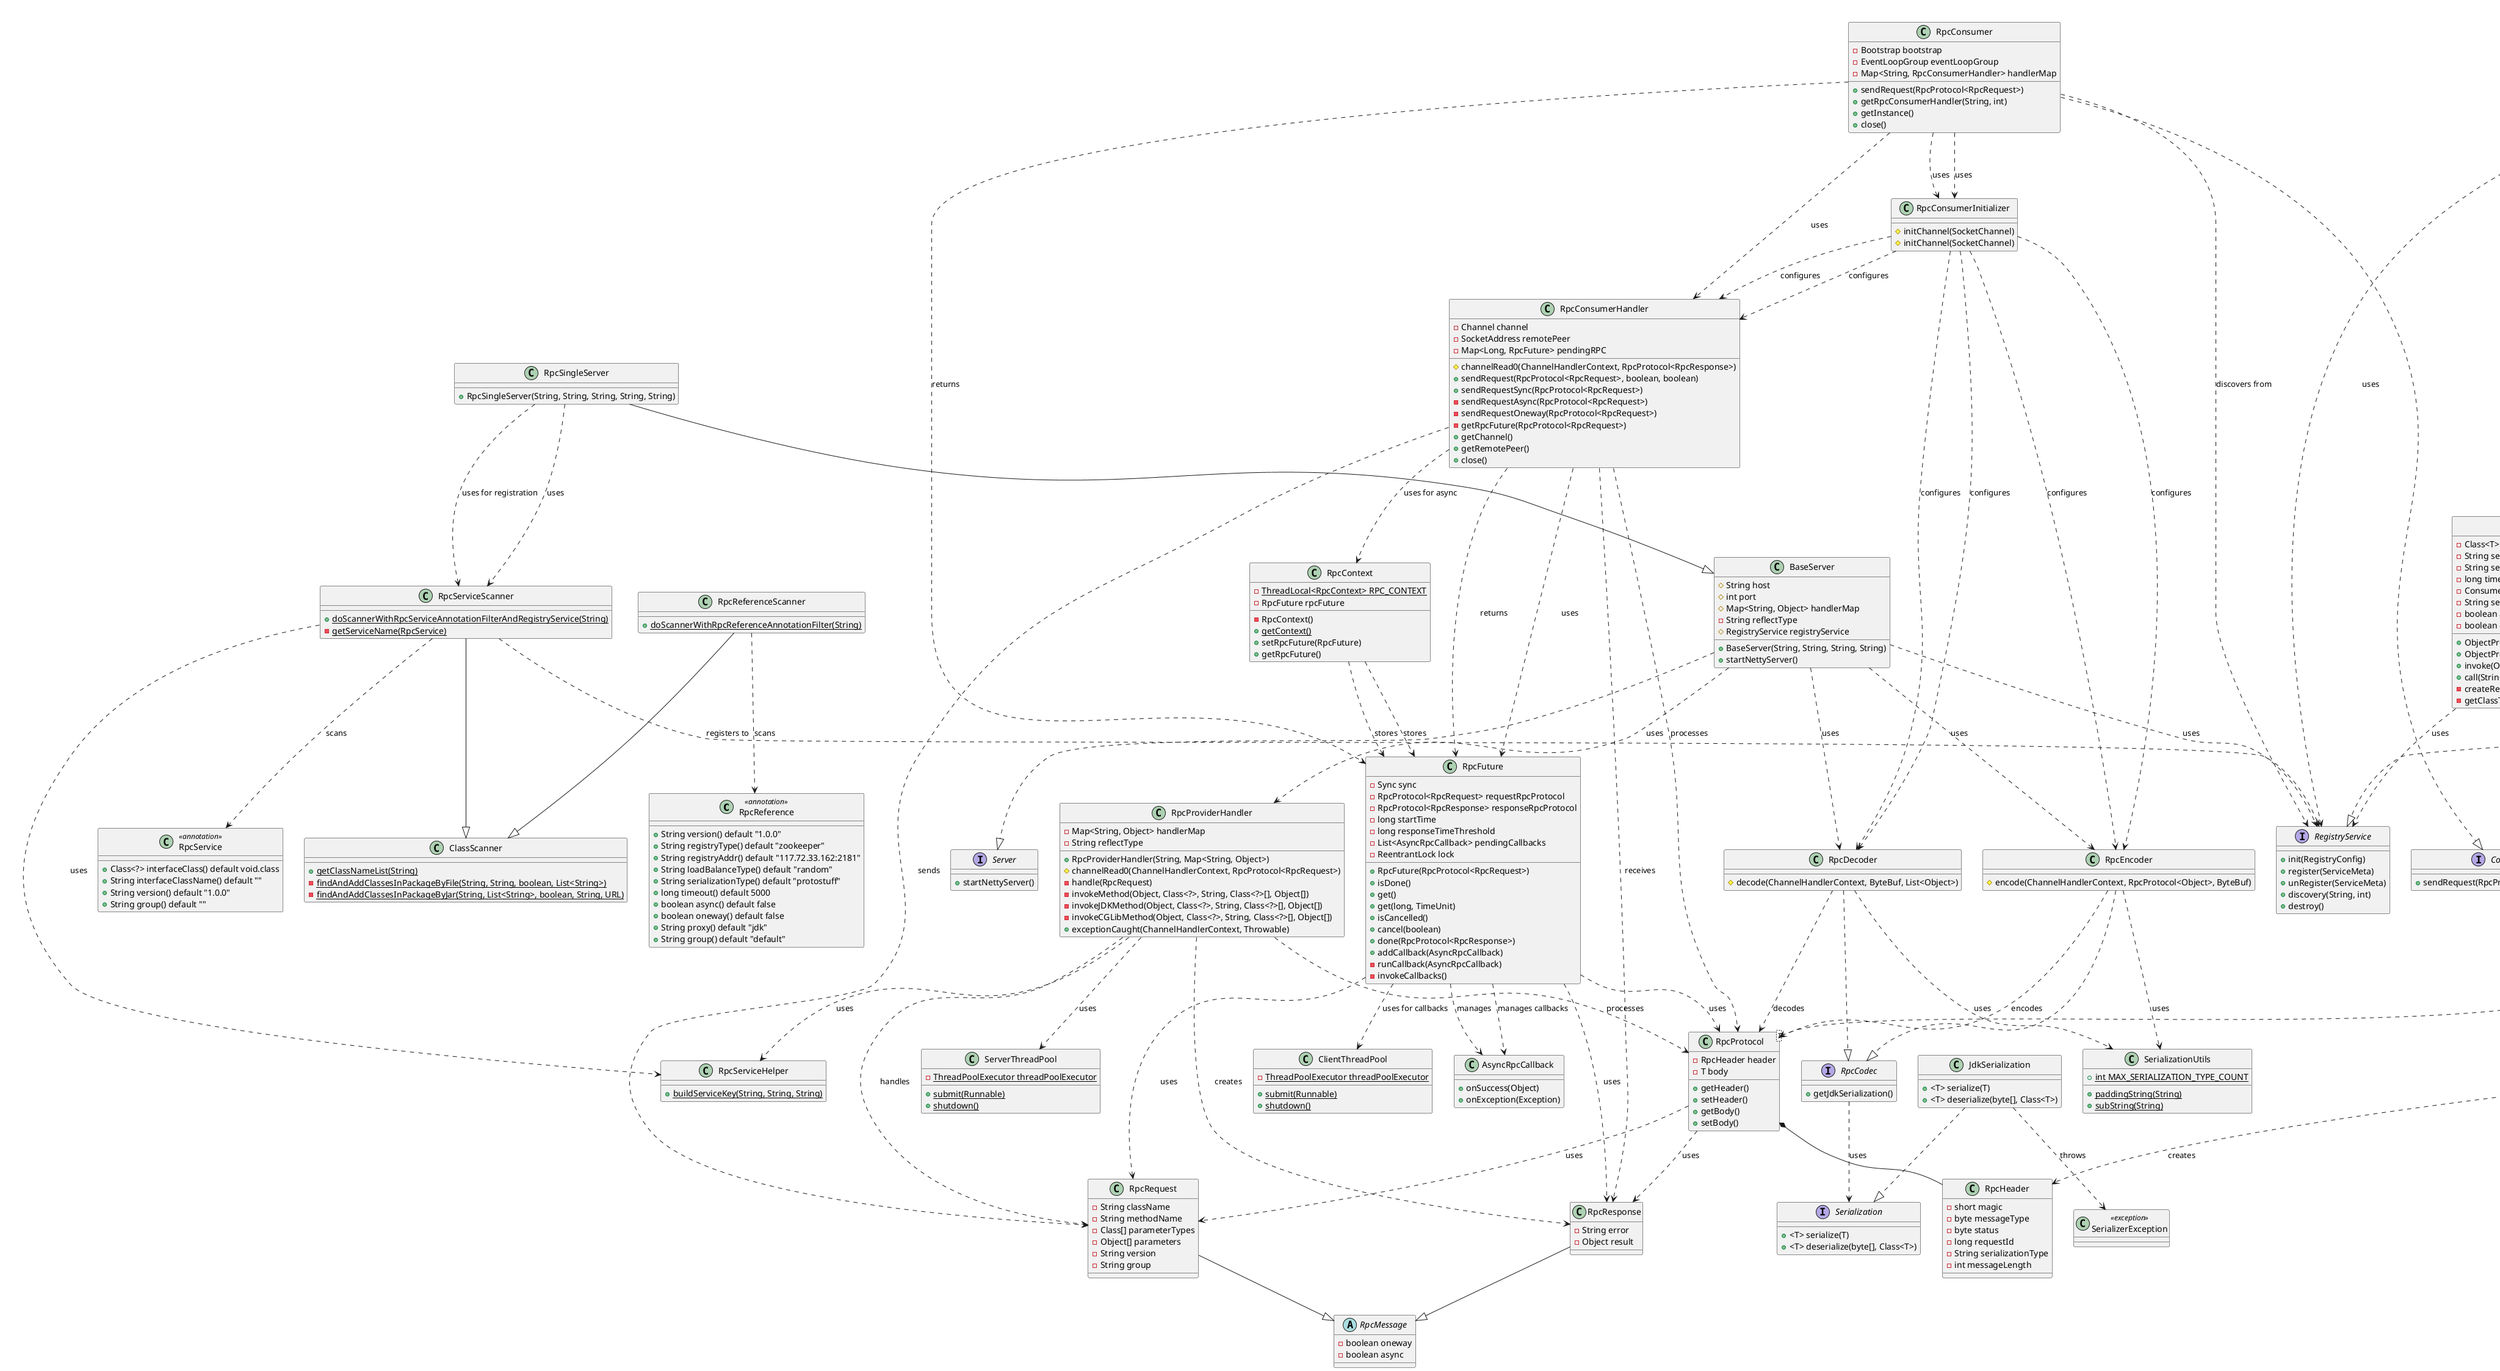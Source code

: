 @startuml
' 注解模块
class RpcReference <<annotation>> {
  +String version() default "1.0.0"
  +String registryType() default "zookeeper"
  +String registryAddr() default "117.72.33.162:2181"
  +String loadBalanceType() default "random"
  +String serializationType() default "protostuff"
  +long timeout() default 5000
  +boolean async() default false
  +boolean oneway() default false
  +String proxy() default "jdk"
  +String group() default "default"
}

class RpcService <<annotation>> {
  +Class<?> interfaceClass() default void.class
  +String interfaceClassName() default ""
  +String version() default "1.0.0"
  +String group() default ""
}

' 协议模块
class "RpcProtocol<T>" as RpcProtocol {
  -RpcHeader header
  -T body
  +getHeader()
  +setHeader()
  +getBody()
  +setBody()
}

class RpcHeader {
  -short magic
  -byte messageType
  -byte status
  -long requestId
  -String serializationType
  -int messageLength
}

abstract class RpcMessage {
  -boolean oneway
  -boolean async
}

class RpcRequest {
  -String className
  -String methodName
  -Class[] parameterTypes
  -Object[] parameters
  -String version
  -String group
}

class RpcResponse {
  -String error
  -Object result
}

class RpcHeaderFactory {
  +{static} getRequestHeader(String)
}

' 枚举
enum RpcType {
  REQUEST
  RESPONSE
  HEARTBEAT
}

enum RpcStatus {
  SUCCESS
  FAIL
}

' 编解码模块
interface RpcCodec {
  +getJdkSerialization()
}

class RpcEncoder {
  #encode(ChannelHandlerContext, RpcProtocol<Object>, ByteBuf)
}

class RpcDecoder {
  #decode(ChannelHandlerContext, ByteBuf, List<Object>)
}

' 序列化模块
interface Serialization {
  +<T> serialize(T)
  +<T> deserialize(byte[], Class<T>)
}

class JdkSerialization {
  +<T> serialize(T)
  +<T> deserialize(byte[], Class<T>)
}

' 扫描器模块
class ClassScanner {
  +{static} getClassNameList(String)
  -{static} findAndAddClassesInPackageByFile(String, String, boolean, List<String>)
  -{static} findAndAddClassesInPackageByJar(String, List<String>, boolean, String, URL)
}

class RpcServiceScanner {
  +{static} doScannerWithRpcServiceAnnotationFilterAndRegistryService(String)
  -{static} getServiceName(RpcService)
}

class RpcReferenceScanner {
  +{static} doScannerWithRpcReferenceAnnotationFilter(String)
}

' Provider模块
interface Server {
  +startNettyServer()
}

class BaseServer {
  #String host
  #int port
  #Map<String, Object> handlerMap
  -String reflectType
  #RegistryService registryService
  +BaseServer(String, String, String, String)
  +startNettyServer()
}

class RpcSingleServer {
  +RpcSingleServer(String, String, String, String, String)
}

class RpcProviderHandler {
  -Map<String, Object> handlerMap
  -String reflectType
  +RpcProviderHandler(String, Map<String, Object>)
  #channelRead0(ChannelHandlerContext, RpcProtocol<RpcRequest>)
  -handle(RpcRequest)
  -invokeMethod(Object, Class<?>, String, Class<?>[], Object[])
  -invokeJDKMethod(Object, Class<?>, String, Class<?>[], Object[])
  -invokeCGLibMethod(Object, Class<?>, String, Class<?>[], Object[])
  +exceptionCaught(ChannelHandlerContext, Throwable)
}

' Consumer模块
class RpcClient {
  -String serviceVersion
  -String serviceGroup
  -String serializationType
  -long timeout
  -boolean async
  -boolean oneway
  +RpcClient(String, String, String, long, boolean, boolean)
  +create(Class<T>)
  +createAsync(Class<T>)
  +shutdown()
}

class JdkProxyFactory {
  +<T> getProxy(Class<T>)
}

class BaseProxyFactory {
  #ObjectProxy objectProxy
  +init(ProxyConfig<T>)
}

class ProxyConfig {
  -Class<?> clazz
  -String serviceVersion
  -String serviceGroup
  -String serializationType
  -long timeout
  -Consumer consumer
  -boolean async
  -boolean oneway
  +ProxyConfig(Class<?>, String, String, String, long, Consumer, boolean, boolean)
}

interface ProxyFactory {
  +init(ProxyConfig<T>)
  +<T> getProxy(Class<T>)
}

class ObjectProxy {
  -Class<T> clazz
  -String serviceVersion
  -String serviceGroup
  -long timeout
  -Consumer consumer
  -String serializationType
  -boolean async
  -boolean oneway
  +ObjectProxy(Class<T>)
  +ObjectProxy(Class<T>, String, String, String, long, Consumer, boolean, boolean)
  +invoke(Object, Method, Object[])
  +call(String, Object...)
  -createRequest(String, String, Object[])
  -getClassType(Object)
}

interface IAsyncObjectProxy {
  +call(String, Object...)
}

interface Consumer {
  +sendRequest(RpcProtocol<RpcRequest>)
}

class RpcConsumer {
  -Bootstrap bootstrap
  -EventLoopGroup eventLoopGroup
  -Map<String, RpcConsumerHandler> handlerMap
  +sendRequest(RpcProtocol<RpcRequest>)
  +getRpcConsumerHandler(String, int)
  +getInstance()
  +close()
}

class RpcConsumerHandler {
  -Channel channel
  -SocketAddress remotePeer
  -Map<Long, RpcFuture> pendingRPC
  #channelRead0(ChannelHandlerContext, RpcProtocol<RpcResponse>)
  +sendRequest(RpcProtocol<RpcRequest>, boolean, boolean)
  +sendRequestSync(RpcProtocol<RpcRequest>)
  -sendRequestAsync(RpcProtocol<RpcRequest>)
  -sendRequestOneway(RpcProtocol<RpcRequest>)
  -getRpcFuture(RpcProtocol<RpcRequest>)
  +getChannel()
  +getRemotePeer()
  +close()
}

class RpcConsumerInitializer {
  #initChannel(SocketChannel)
}

class RpcFuture {
  -Sync sync
  -RpcProtocol<RpcRequest> requestRpcProtocol
  -RpcProtocol<RpcResponse> responseRpcProtocol
  -long startTime
  -long responseTimeThreshold
  -List<AsyncRpcCallback> pendingCallbacks
  -ReentrantLock lock
  +RpcFuture(RpcProtocol<RpcRequest>)
  +isDone()
  +get()
  +get(long, TimeUnit)
  +isCancelled()
  +cancel(boolean)
  +done(RpcProtocol<RpcResponse>)
  +addCallback(AsyncRpcCallback)
  -runCallback(AsyncRpcCallback)
  -invokeCallbacks()
}

class AsyncRpcCallback {
  +onSuccess(Object)
  +onException(Exception)
}

class RpcContext {
  -{static} ThreadLocal<RpcContext> RPC_CONTEXT
  -RpcFuture rpcFuture
  -RpcContext()
  +{static} getContext()
  +setRpcFuture(RpcFuture)
  +getRpcFuture()
}

' 工具类
class RpcServiceHelper {
  +{static} buildServiceKey(String, String, String)
}

class IdFactory {
  -{static} AtomicLong REQUEST_ID
  +{static} getRequestId()
}

class ServerThreadPool {
  -{static} ThreadPoolExecutor threadPoolExecutor
  +{static} submit(Runnable)
  +{static} shutdown()
}

class ClientThreadPool {
  -{static} ThreadPoolExecutor threadPoolExecutor
  +{static} submit(Runnable)
  +{static} shutdown()
}

class SerializationUtils {
  +{static} int MAX_SERIALIZATION_TYPE_COUNT
  +{static} paddingString(String)
  +{static} subString(String)
}

class RpcConstants <<constants>> {
}

class SerializerException <<exception>> {
}

' Registry Module
interface RegistryService {
  +init(RegistryConfig)
  +register(ServiceMeta)
  +unRegister(ServiceMeta)
  +discovery(String, int)
  +destroy()
}

class ZookeeperRegistryService {
  -ServiceDiscovery<ServiceMeta> serviceDiscovery
  -ServiceLoadBalancer<ServiceInstance<ServiceMeta>> serviceLoadBalancer
  +init(RegistryConfig)
  +register(ServiceMeta)
  +unRegister(ServiceMeta)
  +discovery(String, int)
  +destroy()
}

class RegistryConfig {
  -String registryAddress
  -String registryType
  +RegistryConfig(String, String)
}

class ServiceMeta {
  -String serviceName
  -String serviceVersion
  -String serviceAddr
  -int servicePort
  -String serviceGroup
  +ServiceMeta(String, String, String, int, String)
}

' Load Balancer Module
interface ServiceLoadBalancer {
  +select(List<T>, int)
}

class RandomServiceLoadBalancer {
  +select(List<T>, int)
}

' 关系定义
RpcProtocol *-- RpcHeader
RpcRequest --|> RpcMessage
RpcResponse --|> RpcMessage
RpcProtocol ..> RpcRequest : uses
RpcProtocol ..> RpcResponse : uses

RpcEncoder ..|> RpcCodec
RpcDecoder ..|> RpcCodec
RpcCodec ..> Serialization : uses
JdkSerialization ..|> Serialization

RpcEncoder ..> RpcProtocol : encodes
RpcDecoder ..> RpcProtocol : decodes
RpcEncoder ..> SerializationUtils : uses
RpcDecoder ..> SerializationUtils : uses

RpcServiceScanner --|> ClassScanner
RpcReferenceScanner --|> ClassScanner
RpcServiceScanner ..> RpcService : scans
RpcReferenceScanner ..> RpcReference : scans
RpcServiceScanner ..> RpcServiceHelper : uses

BaseServer ..|> Server
RpcSingleServer --|> BaseServer
RpcSingleServer ..> RpcServiceScanner : uses
BaseServer ..> RpcProviderHandler : uses
BaseServer ..> RpcEncoder : uses
BaseServer ..> RpcDecoder : uses

RpcProviderHandler ..> RpcProtocol : processes
RpcProviderHandler ..> RpcRequest : handles
RpcProviderHandler ..> RpcResponse : creates
RpcProviderHandler ..> RpcServiceHelper : uses
RpcProviderHandler ..> ServerThreadPool : uses

JdkProxyFactory --|> BaseProxyFactory
JdkProxyFactory ..|> ProxyFactory
BaseProxyFactory ..> ProxyConfig : uses
BaseProxyFactory ..> ObjectProxy : contains
ObjectProxy ..|> IAsyncObjectProxy
ObjectProxy ..|> InvocationHandler
RpcClient ..> JdkProxyFactory : uses
RpcClient ..> ProxyConfig : creates
ObjectProxy ..> Consumer : uses
RpcConsumer ..|> Consumer
RpcConsumer ..> RpcConsumerHandler : uses
RpcConsumer ..> RpcConsumerInitializer : uses
RpcConsumerInitializer ..> RpcEncoder : configures
RpcConsumerInitializer ..> RpcDecoder : configures
RpcConsumerInitializer ..> RpcConsumerHandler : configures

RpcConsumerHandler ..> RpcProtocol : processes
RpcConsumerHandler ..> RpcRequest : sends
RpcConsumerHandler ..> RpcResponse : receives
RpcConsumerHandler ..> RpcFuture : uses

RpcConsumer ..> RpcFuture : returns
RpcConsumerHandler ..> RpcFuture : returns

RpcHeaderFactory ..> RpcHeader : creates
RpcHeaderFactory ..> IdFactory : uses
RpcHeaderFactory ..> RpcType : uses

JdkSerialization ..> SerializerException : throws

RpcFuture ..> RpcProtocol : uses
RpcFuture ..> RpcRequest : uses
RpcFuture ..> RpcResponse : uses
RpcFuture ..> AsyncRpcCallback : manages callbacks
RpcFuture ..> ClientThreadPool : uses for callbacks

RpcContext ..> RpcFuture : stores

class RpcConsumerInitializer {
  #initChannel(SocketChannel)
}

' Additional relationships
RpcConsumerInitializer ..> RpcEncoder : configures
RpcConsumerInitializer ..> RpcDecoder : configures
RpcConsumerInitializer ..> RpcConsumerHandler : configures
RpcConsumer ..> RpcConsumerInitializer : uses

' Context and Future relationships
RpcContext ..> RpcFuture : stores
RpcConsumerHandler ..> RpcContext : uses for async
RpcFuture ..> AsyncRpcCallback : manages
ObjectProxy ..> RpcHeaderFactory : uses
ObjectProxy ..> RpcProtocol : creates

' Registry relationships
ZookeeperRegistryService ..|> RegistryService
ZookeeperRegistryService ..> RegistryConfig : uses
ZookeeperRegistryService ..> ServiceMeta : manages
ZookeeperRegistryService ..> ServiceLoadBalancer : uses
RandomServiceLoadBalancer ..|> ServiceLoadBalancer
BaseServer ..> RegistryService : uses
RpcSingleServer ..> RpcServiceScanner : uses for registration
RpcServiceScanner ..> RegistryService : registers to
RpcConsumer ..> RegistryService : discovers from
RpcClient ..> RegistryService : uses
ObjectProxy ..> RegistryService : uses

@enduml